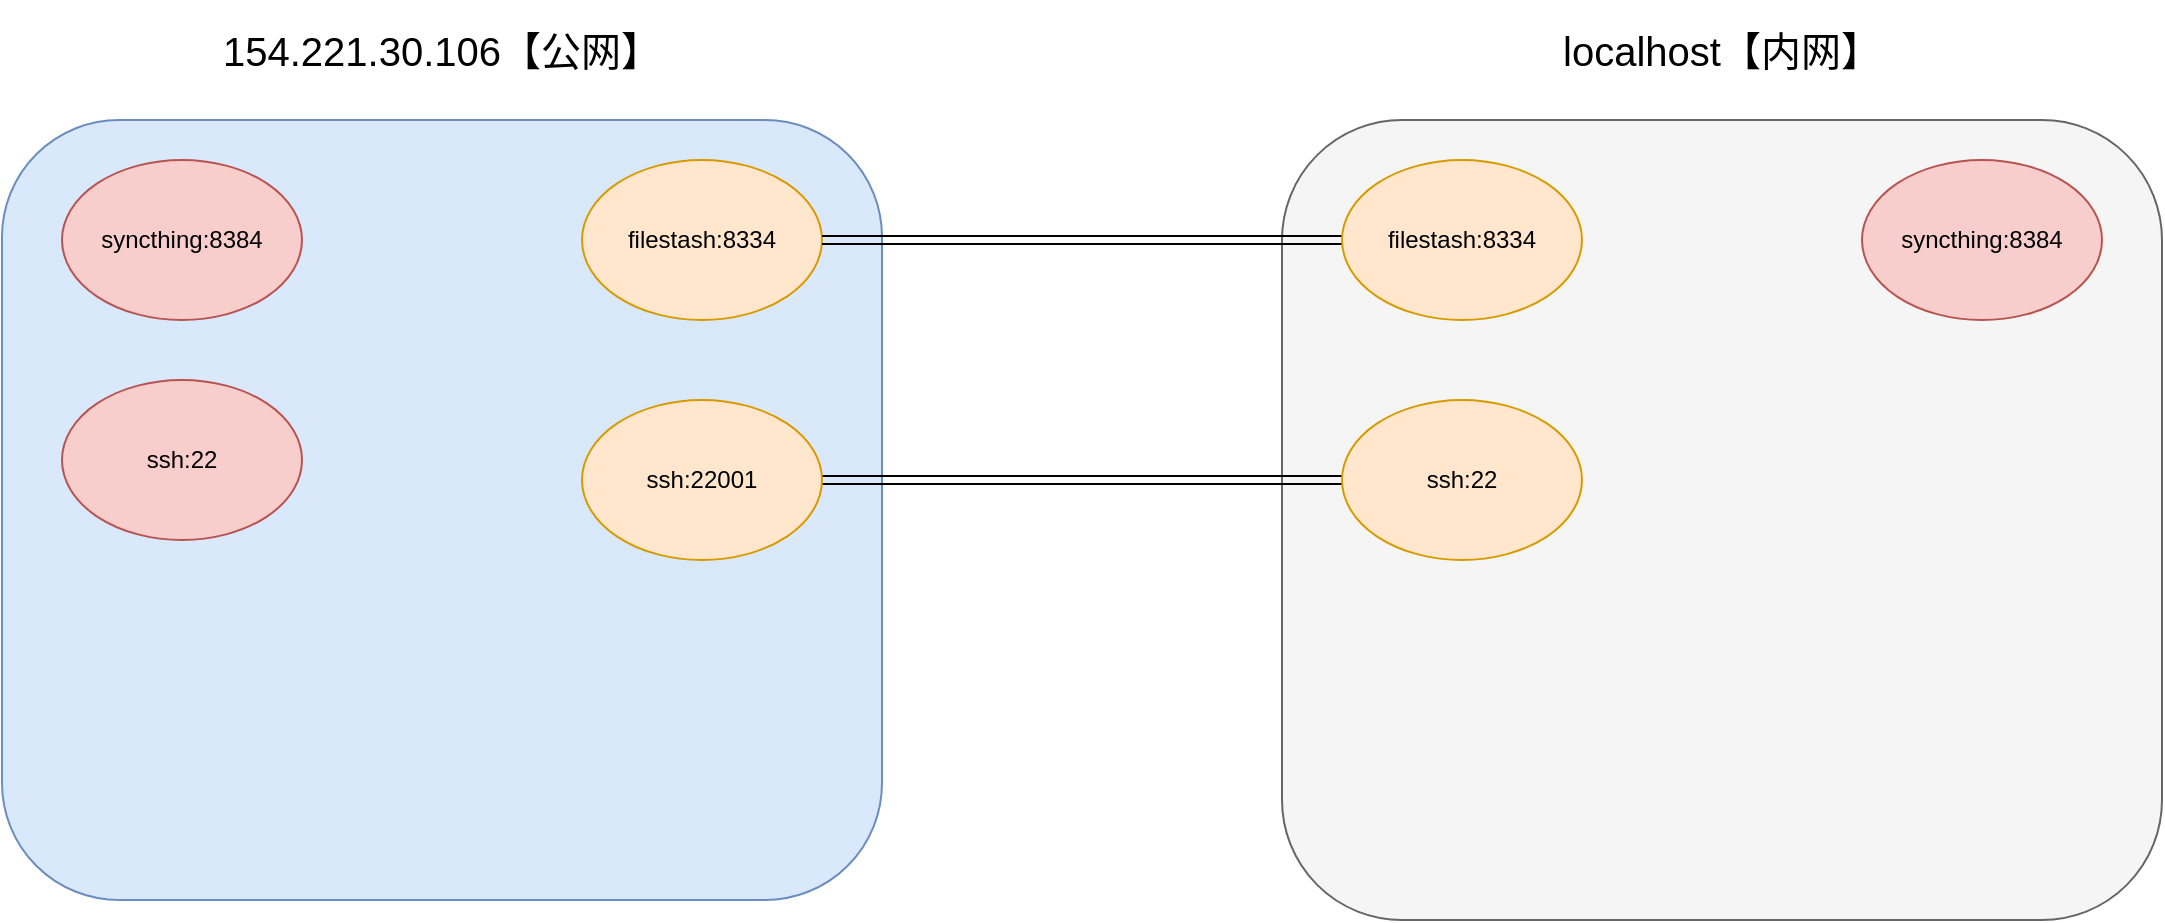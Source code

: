 <mxfile version="24.7.8">
  <diagram name="第 1 页" id="dpTXY2fJAkPe_KdnsqiX">
    <mxGraphModel dx="1616" dy="728" grid="1" gridSize="10" guides="1" tooltips="1" connect="1" arrows="1" fold="1" page="1" pageScale="1" pageWidth="1600" pageHeight="1200" math="0" shadow="0">
      <root>
        <mxCell id="0" />
        <mxCell id="1" parent="0" />
        <mxCell id="8utcnIzvaH1VI9BwOxpx-5" value="" style="rounded=1;whiteSpace=wrap;html=1;fontSize=18;verticalAlign=top;fillColor=#dae8fc;strokeColor=#6c8ebf;" parent="1" vertex="1">
          <mxGeometry x="400" y="480" width="440" height="390" as="geometry" />
        </mxCell>
        <mxCell id="8utcnIzvaH1VI9BwOxpx-6" value="154.221.30.106【公网】" style="text;html=1;align=center;verticalAlign=middle;whiteSpace=wrap;rounded=0;fontSize=20;" parent="1" vertex="1">
          <mxGeometry x="400" y="420" width="440" height="50" as="geometry" />
        </mxCell>
        <mxCell id="8utcnIzvaH1VI9BwOxpx-7" style="edgeStyle=orthogonalEdgeStyle;rounded=0;orthogonalLoop=1;jettySize=auto;html=1;exitX=0.5;exitY=1;exitDx=0;exitDy=0;" parent="1" source="8utcnIzvaH1VI9BwOxpx-6" target="8utcnIzvaH1VI9BwOxpx-6" edge="1">
          <mxGeometry relative="1" as="geometry" />
        </mxCell>
        <mxCell id="8utcnIzvaH1VI9BwOxpx-8" value="" style="rounded=1;whiteSpace=wrap;html=1;fontSize=18;verticalAlign=top;fillColor=#f5f5f5;strokeColor=#666666;fontColor=#333333;" parent="1" vertex="1">
          <mxGeometry x="1040" y="480" width="440" height="400" as="geometry" />
        </mxCell>
        <mxCell id="8utcnIzvaH1VI9BwOxpx-9" value="localhost【内网】" style="text;html=1;align=center;verticalAlign=middle;whiteSpace=wrap;rounded=0;fontSize=20;" parent="1" vertex="1">
          <mxGeometry x="1040" y="420" width="440" height="50" as="geometry" />
        </mxCell>
        <mxCell id="8utcnIzvaH1VI9BwOxpx-10" style="edgeStyle=orthogonalEdgeStyle;rounded=0;orthogonalLoop=1;jettySize=auto;html=1;exitX=0.5;exitY=1;exitDx=0;exitDy=0;" parent="1" source="8utcnIzvaH1VI9BwOxpx-9" target="8utcnIzvaH1VI9BwOxpx-9" edge="1">
          <mxGeometry relative="1" as="geometry" />
        </mxCell>
        <mxCell id="8utcnIzvaH1VI9BwOxpx-13" value="filestash:8334" style="ellipse;whiteSpace=wrap;html=1;fillColor=#ffe6cc;strokeColor=#d79b00;" parent="1" vertex="1">
          <mxGeometry x="690" y="500" width="120" height="80" as="geometry" />
        </mxCell>
        <mxCell id="8utcnIzvaH1VI9BwOxpx-20" style="edgeStyle=orthogonalEdgeStyle;rounded=0;orthogonalLoop=1;jettySize=auto;html=1;exitX=1;exitY=0.5;exitDx=0;exitDy=0;shape=link;" parent="1" source="8utcnIzvaH1VI9BwOxpx-13" target="8utcnIzvaH1VI9BwOxpx-14" edge="1">
          <mxGeometry relative="1" as="geometry" />
        </mxCell>
        <mxCell id="rTahVA2pRrpLmolh2r8z-6" value="&lt;div&gt;&lt;br&gt;&lt;/div&gt;&lt;div&gt;&lt;br&gt;&lt;/div&gt;" style="edgeLabel;html=1;align=center;verticalAlign=middle;resizable=0;points=[];" parent="8utcnIzvaH1VI9BwOxpx-20" vertex="1" connectable="0">
          <mxGeometry x="0.008" y="4" relative="1" as="geometry">
            <mxPoint as="offset" />
          </mxGeometry>
        </mxCell>
        <mxCell id="8utcnIzvaH1VI9BwOxpx-14" value="filestash:8334" style="ellipse;whiteSpace=wrap;html=1;fillColor=#ffe6cc;strokeColor=#d79b00;" parent="1" vertex="1">
          <mxGeometry x="1070" y="500" width="120" height="80" as="geometry" />
        </mxCell>
        <mxCell id="rTahVA2pRrpLmolh2r8z-1" style="edgeStyle=orthogonalEdgeStyle;rounded=0;orthogonalLoop=1;jettySize=auto;html=1;exitX=1;exitY=0.5;exitDx=0;exitDy=0;shape=link;" parent="1" source="8utcnIzvaH1VI9BwOxpx-15" target="8utcnIzvaH1VI9BwOxpx-17" edge="1">
          <mxGeometry relative="1" as="geometry" />
        </mxCell>
        <mxCell id="8utcnIzvaH1VI9BwOxpx-15" value="ssh:22001" style="ellipse;whiteSpace=wrap;html=1;fillColor=#ffe6cc;strokeColor=#d79b00;" parent="1" vertex="1">
          <mxGeometry x="690" y="620" width="120" height="80" as="geometry" />
        </mxCell>
        <mxCell id="8utcnIzvaH1VI9BwOxpx-17" value="ssh:22" style="ellipse;whiteSpace=wrap;html=1;fillColor=#ffe6cc;strokeColor=#d79b00;" parent="1" vertex="1">
          <mxGeometry x="1070" y="620" width="120" height="80" as="geometry" />
        </mxCell>
        <mxCell id="8utcnIzvaH1VI9BwOxpx-18" value="syncthing:8384" style="ellipse;whiteSpace=wrap;html=1;fillColor=#f8cecc;strokeColor=#b85450;" parent="1" vertex="1">
          <mxGeometry x="1330" y="500" width="120" height="80" as="geometry" />
        </mxCell>
        <mxCell id="rTahVA2pRrpLmolh2r8z-2" value="syncthing:8384" style="ellipse;whiteSpace=wrap;html=1;fillColor=#f8cecc;strokeColor=#b85450;" parent="1" vertex="1">
          <mxGeometry x="430" y="500" width="120" height="80" as="geometry" />
        </mxCell>
        <mxCell id="EGsuaUq5vLzfipEqKE3L-1" value="ssh:22" style="ellipse;whiteSpace=wrap;html=1;fillColor=#f8cecc;strokeColor=#b85450;" vertex="1" parent="1">
          <mxGeometry x="430" y="610" width="120" height="80" as="geometry" />
        </mxCell>
      </root>
    </mxGraphModel>
  </diagram>
</mxfile>

